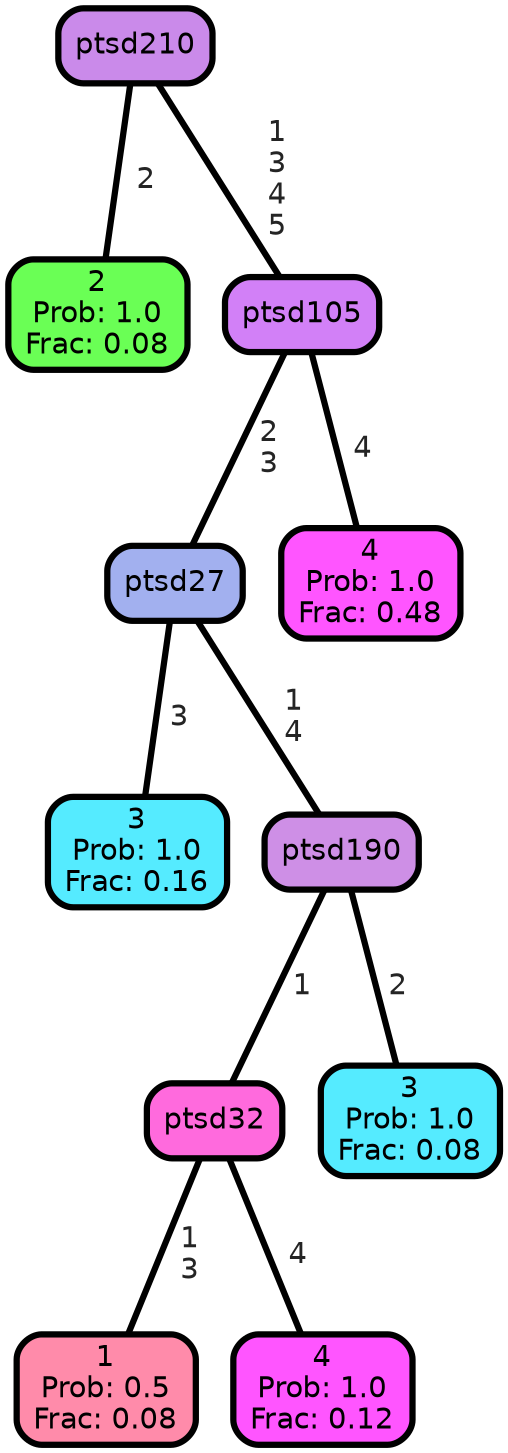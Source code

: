 graph Tree {
node [shape=box, style="filled, rounded",color="black",penwidth="3",fontcolor="black",                 fontname=helvetica] ;
graph [ranksep="0 equally", splines=straight,                 bgcolor=transparent, dpi=200] ;
edge [fontname=helvetica, fontweight=bold,fontcolor=grey14,color=black] ;
0 [label="2
Prob: 1.0
Frac: 0.08", fillcolor="#6aff55"] ;
1 [label="ptsd210", fillcolor="#ca8aea"] ;
2 [label="3
Prob: 1.0
Frac: 0.16", fillcolor="#55ebff"] ;
3 [label="ptsd27", fillcolor="#a2b0ef"] ;
4 [label="1
Prob: 0.5
Frac: 0.08", fillcolor="#ff8baa"] ;
5 [label="ptsd32", fillcolor="#ff6add"] ;
6 [label="4
Prob: 1.0
Frac: 0.12", fillcolor="#ff55ff"] ;
7 [label="ptsd190", fillcolor="#ce8fe6"] ;
8 [label="3
Prob: 1.0
Frac: 0.08", fillcolor="#55ebff"] ;
9 [label="ptsd105", fillcolor="#d280f7"] ;
10 [label="4
Prob: 1.0
Frac: 0.48", fillcolor="#ff55ff"] ;
1 -- 0 [label=" 2",penwidth=3] ;
1 -- 9 [label=" 1\n 3\n 4\n 5",penwidth=3] ;
3 -- 2 [label=" 3",penwidth=3] ;
3 -- 7 [label=" 1\n 4",penwidth=3] ;
5 -- 4 [label=" 1\n 3",penwidth=3] ;
5 -- 6 [label=" 4",penwidth=3] ;
7 -- 5 [label=" 1",penwidth=3] ;
7 -- 8 [label=" 2",penwidth=3] ;
9 -- 3 [label=" 2\n 3",penwidth=3] ;
9 -- 10 [label=" 4",penwidth=3] ;
{rank = same;}}